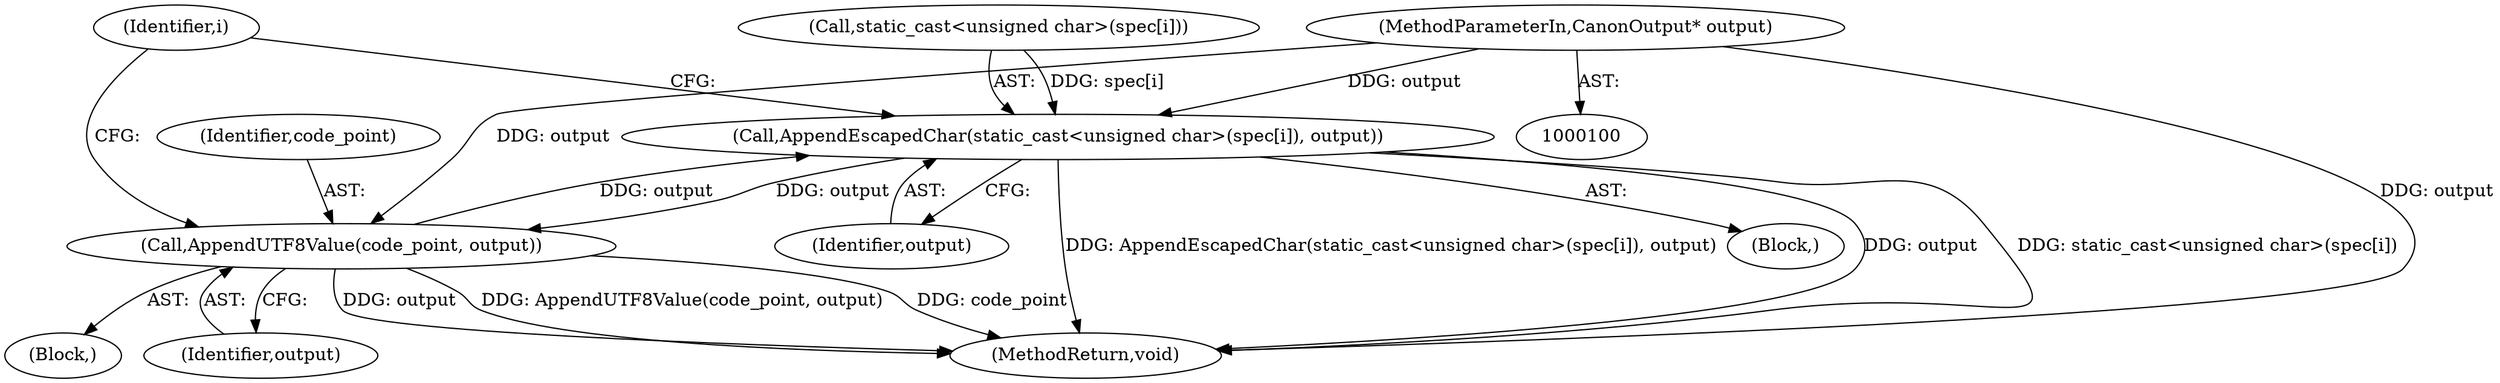 digraph "1_Chrome_f8f6ed59949be4451ee2f5443d8a313f102fde60@pointer" {
"1000103" [label="(MethodParameterIn,CanonOutput* output)"];
"1000160" [label="(Call,AppendEscapedChar(static_cast<unsigned char>(spec[i]), output))"];
"1000193" [label="(Call,AppendUTF8Value(code_point, output))"];
"1000193" [label="(Call,AppendUTF8Value(code_point, output))"];
"1000159" [label="(Block,)"];
"1000205" [label="(MethodReturn,void)"];
"1000161" [label="(Call,static_cast<unsigned char>(spec[i]))"];
"1000166" [label="(Identifier,output)"];
"1000195" [label="(Identifier,output)"];
"1000140" [label="(Identifier,i)"];
"1000103" [label="(MethodParameterIn,CanonOutput* output)"];
"1000194" [label="(Identifier,code_point)"];
"1000184" [label="(Block,)"];
"1000160" [label="(Call,AppendEscapedChar(static_cast<unsigned char>(spec[i]), output))"];
"1000103" -> "1000100"  [label="AST: "];
"1000103" -> "1000205"  [label="DDG: output"];
"1000103" -> "1000160"  [label="DDG: output"];
"1000103" -> "1000193"  [label="DDG: output"];
"1000160" -> "1000159"  [label="AST: "];
"1000160" -> "1000166"  [label="CFG: "];
"1000161" -> "1000160"  [label="AST: "];
"1000166" -> "1000160"  [label="AST: "];
"1000140" -> "1000160"  [label="CFG: "];
"1000160" -> "1000205"  [label="DDG: AppendEscapedChar(static_cast<unsigned char>(spec[i]), output)"];
"1000160" -> "1000205"  [label="DDG: output"];
"1000160" -> "1000205"  [label="DDG: static_cast<unsigned char>(spec[i])"];
"1000161" -> "1000160"  [label="DDG: spec[i]"];
"1000193" -> "1000160"  [label="DDG: output"];
"1000160" -> "1000193"  [label="DDG: output"];
"1000193" -> "1000184"  [label="AST: "];
"1000193" -> "1000195"  [label="CFG: "];
"1000194" -> "1000193"  [label="AST: "];
"1000195" -> "1000193"  [label="AST: "];
"1000140" -> "1000193"  [label="CFG: "];
"1000193" -> "1000205"  [label="DDG: code_point"];
"1000193" -> "1000205"  [label="DDG: output"];
"1000193" -> "1000205"  [label="DDG: AppendUTF8Value(code_point, output)"];
}

